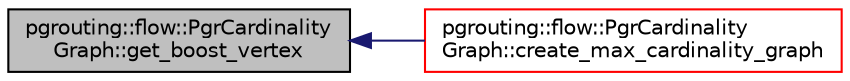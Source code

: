 digraph "pgrouting::flow::PgrCardinalityGraph::get_boost_vertex"
{
  edge [fontname="Helvetica",fontsize="10",labelfontname="Helvetica",labelfontsize="10"];
  node [fontname="Helvetica",fontsize="10",shape=record];
  rankdir="LR";
  Node7 [label="pgrouting::flow::PgrCardinality\lGraph::get_boost_vertex",height=0.2,width=0.4,color="black", fillcolor="grey75", style="filled", fontcolor="black"];
  Node7 -> Node8 [dir="back",color="midnightblue",fontsize="10",style="solid",fontname="Helvetica"];
  Node8 [label="pgrouting::flow::PgrCardinality\lGraph::create_max_cardinality_graph",height=0.2,width=0.4,color="red", fillcolor="white", style="filled",URL="$classpgrouting_1_1flow_1_1PgrCardinalityGraph.html#a76b9509bd0685760f1c0c7974820e41b"];
}
